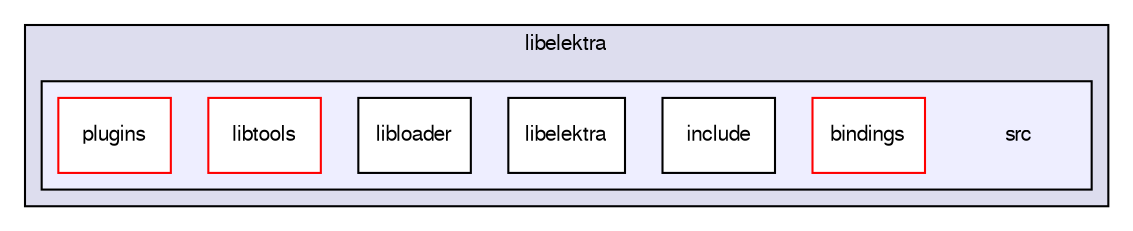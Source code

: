 digraph "/home/markus/Projekte/Elektra/libelektra/src/" {
  compound=true
  node [ fontsize="10", fontname="FreeSans"];
  edge [ labelfontsize="10", labelfontname="FreeSans"];
  subgraph clusterdir_73c845ce14752e1d485d4ff7946ab8ed {
    graph [ bgcolor="#ddddee", pencolor="black", label="libelektra" fontname="FreeSans", fontsize="10", URL="dir_73c845ce14752e1d485d4ff7946ab8ed.html"]
  subgraph clusterdir_37d5ef626c532e9d4f58c814b0f33bb1 {
    graph [ bgcolor="#eeeeff", pencolor="black", label="" URL="dir_37d5ef626c532e9d4f58c814b0f33bb1.html"];
    dir_37d5ef626c532e9d4f58c814b0f33bb1 [shape=plaintext label="src"];
    dir_57974010397acf044a2e38fb96ca0825 [shape=box label="bindings" color="red" fillcolor="white" style="filled" URL="dir_57974010397acf044a2e38fb96ca0825.html"];
    dir_378a66759dc1ead66dcb71f4a8664c38 [shape=box label="include" color="black" fillcolor="white" style="filled" URL="dir_378a66759dc1ead66dcb71f4a8664c38.html"];
    dir_87da0ab194fb615661cc01740d3b41e3 [shape=box label="libelektra" color="black" fillcolor="white" style="filled" URL="dir_87da0ab194fb615661cc01740d3b41e3.html"];
    dir_1a2eb78d7ba35425ca0be57b5edaa66c [shape=box label="libloader" color="black" fillcolor="white" style="filled" URL="dir_1a2eb78d7ba35425ca0be57b5edaa66c.html"];
    dir_c9570c6d38e4a56dd3fce455bc948ce6 [shape=box label="libtools" color="red" fillcolor="white" style="filled" URL="dir_c9570c6d38e4a56dd3fce455bc948ce6.html"];
    dir_d1b972853a4351e5c69bde80e5fbf4b7 [shape=box label="plugins" color="red" fillcolor="white" style="filled" URL="dir_d1b972853a4351e5c69bde80e5fbf4b7.html"];
  }
  }
}
